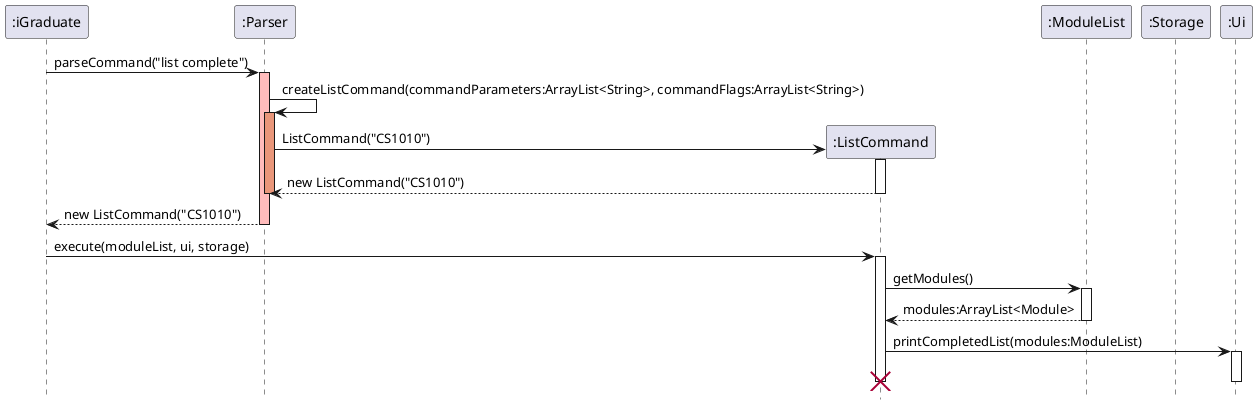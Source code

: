 @startuml
hide footbox

participant ":iGraduate" as iGraduate
participant ":Parser" as Parser
participant ":ListCommand" as ListCommand
participant ":ModuleList" as ModuleList
participant ":Storage" as Storage
participant ":Ui" as Ui

iGraduate -> Parser: parseCommand("list complete")
activate Parser #FFBBBB

Parser -> Parser: createListCommand(commandParameters:ArrayList<String>, commandFlags:ArrayList<String>)
activate Parser #DarkSalmon

create ListCommand
Parser -> ListCommand: ListCommand("CS1010")
activate ListCommand
ListCommand --> Parser: new ListCommand("CS1010")
deactivate ListCommand
deactivate Parser

Parser --> iGraduate: new ListCommand("CS1010")
deactivate Parser

iGraduate -> ListCommand: execute(moduleList, ui, storage)
activate ListCommand

ListCommand -> ModuleList: getModules()
activate ModuleList
ModuleList --> ListCommand: modules:ArrayList<Module>
deactivate ModuleList


ListCommand -> Ui: printCompletedList(modules:ModuleList)
activate Ui
deactivate Ui

deactivate ListCommand
destroy ListCommand
@enduml